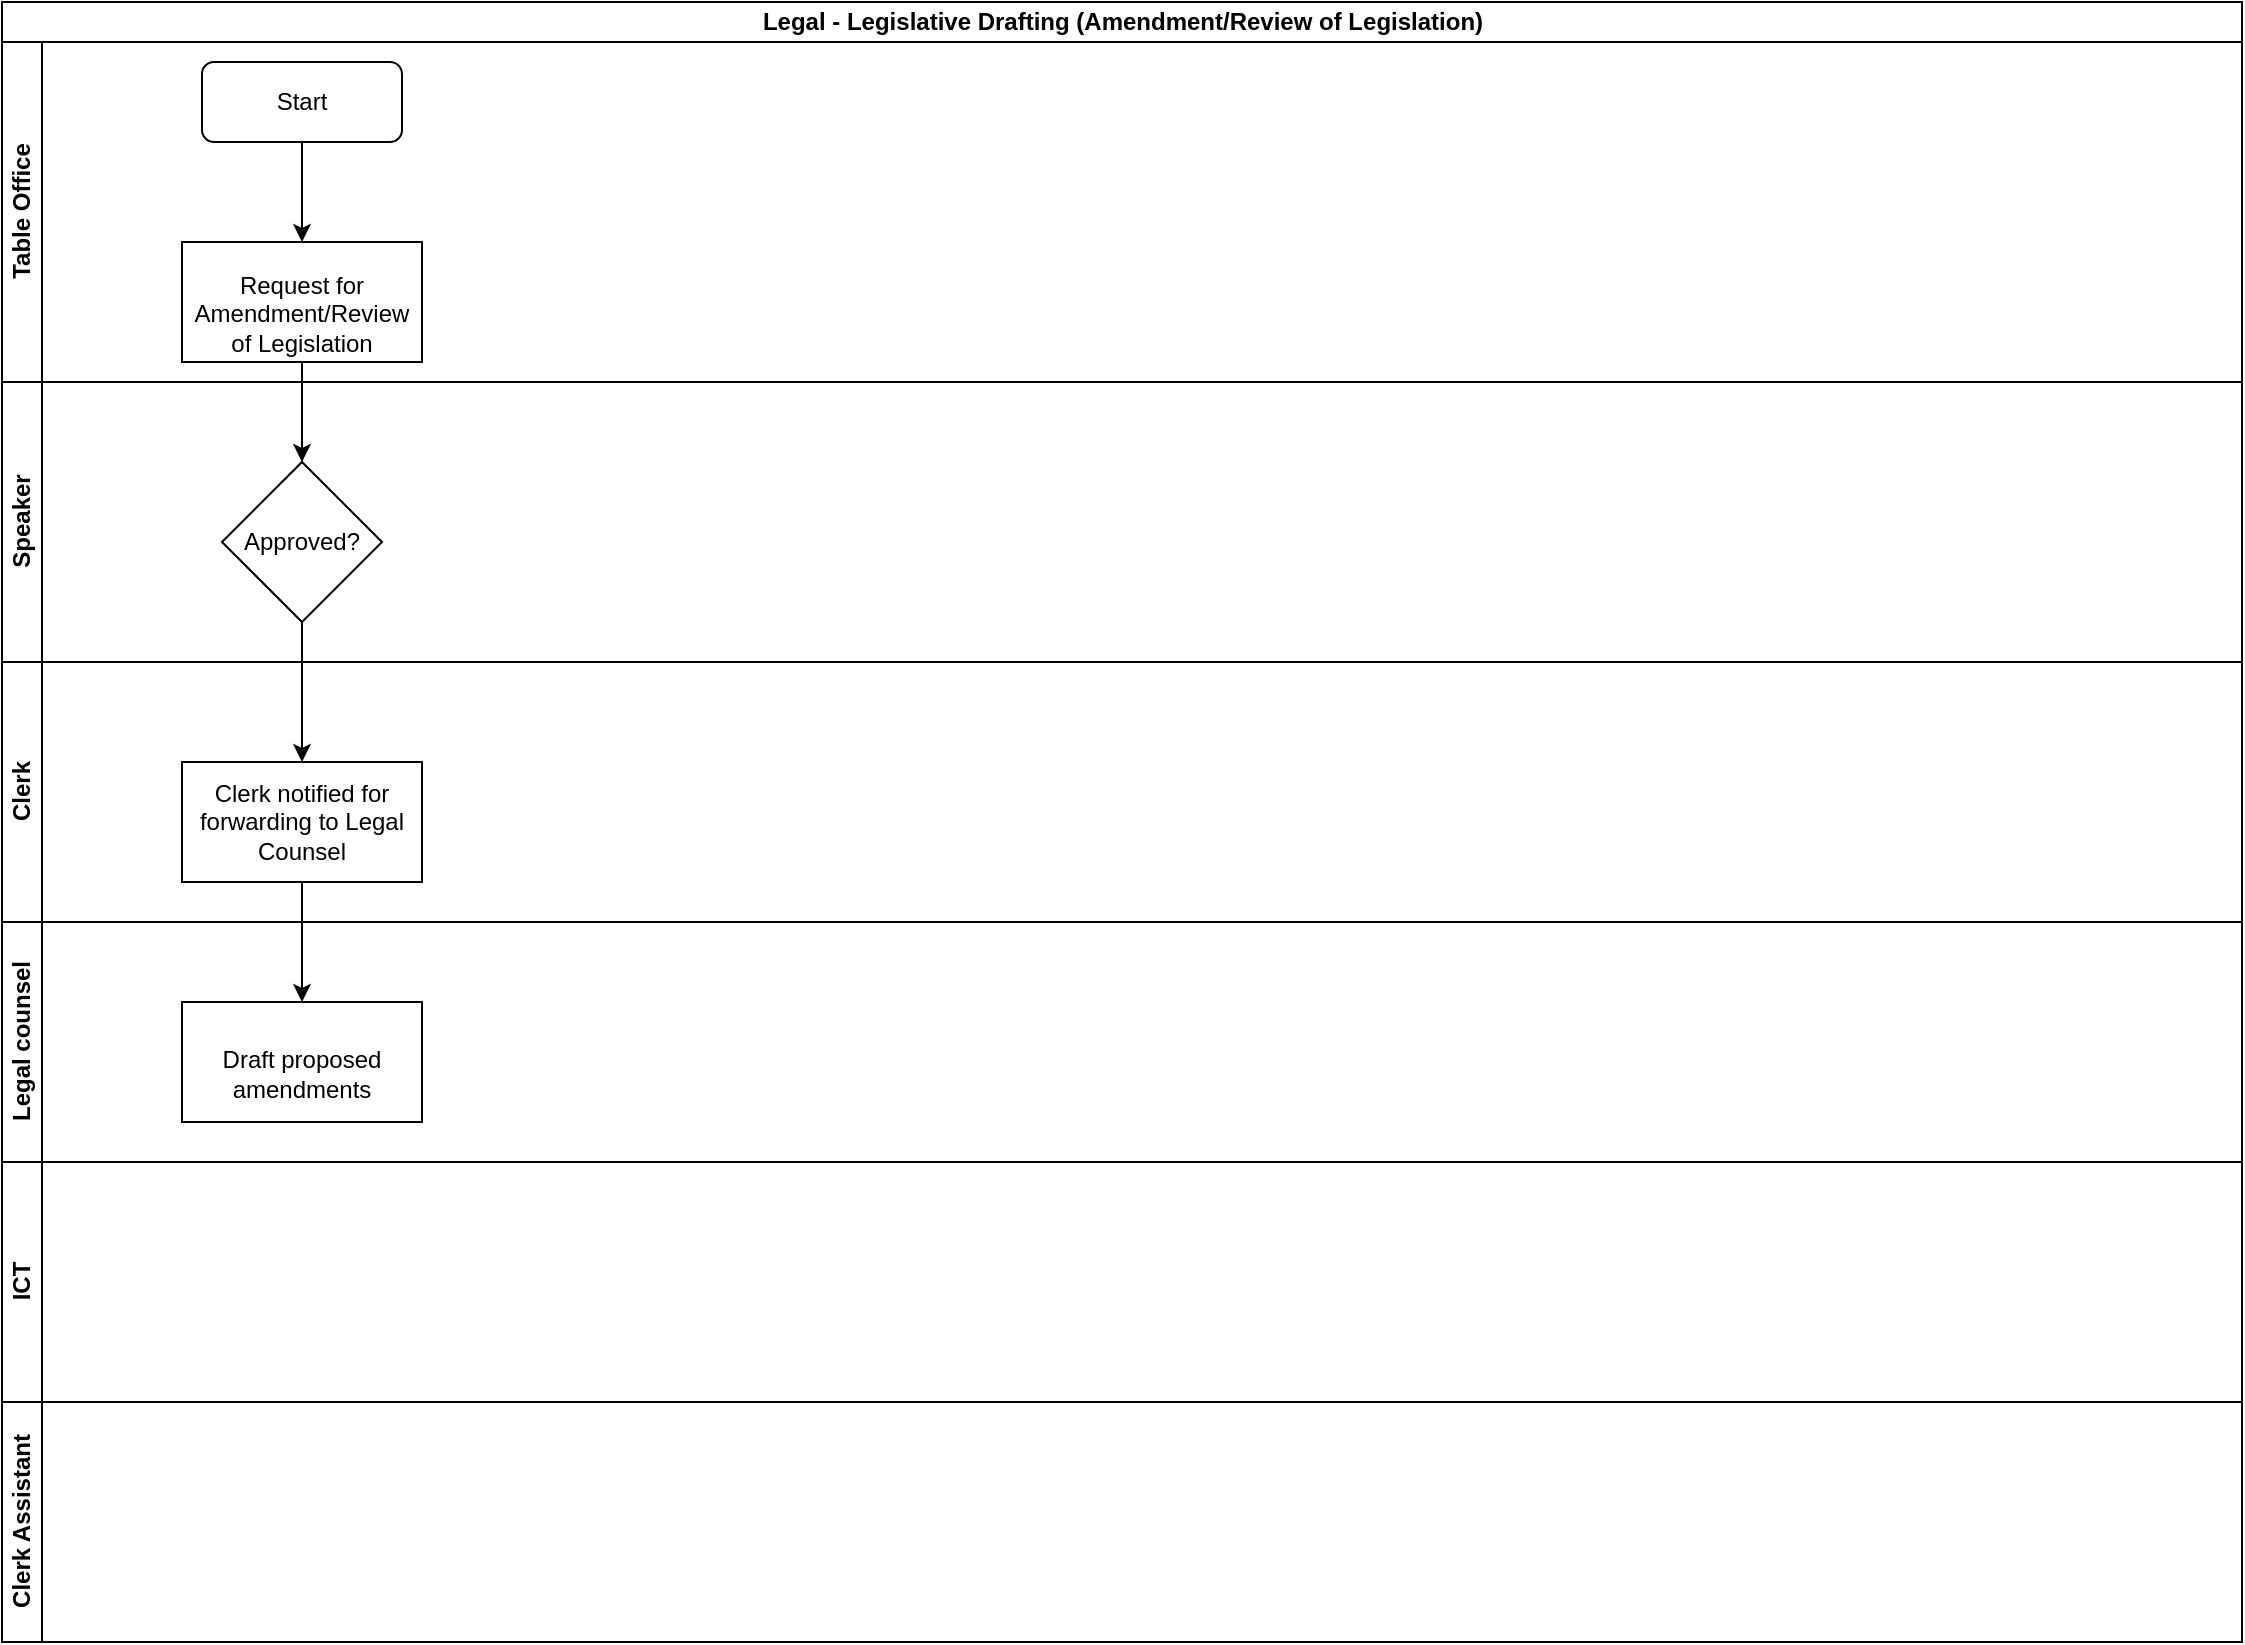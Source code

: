 <mxfile version="13.7.7" type="github">
  <diagram id="rBpneA7ACaGHGkdKhGfu" name="Page-1">
    <mxGraphModel dx="910" dy="487" grid="1" gridSize="10" guides="1" tooltips="1" connect="1" arrows="1" fold="1" page="1" pageScale="1" pageWidth="1169" pageHeight="827" math="0" shadow="0">
      <root>
        <mxCell id="0" />
        <mxCell id="1" parent="0" />
        <mxCell id="KdFxd-YrfLyibWVKEqrB-1" value="Legal - Legislative Drafting (Amendment/Review of Legislation)" style="swimlane;html=1;childLayout=stackLayout;resizeParent=1;resizeParentMax=0;horizontal=1;startSize=20;horizontalStack=0;" vertex="1" parent="1">
          <mxGeometry x="30" y="20" width="1120" height="820" as="geometry" />
        </mxCell>
        <mxCell id="KdFxd-YrfLyibWVKEqrB-2" value="Table Office" style="swimlane;html=1;startSize=20;horizontal=0;" vertex="1" parent="KdFxd-YrfLyibWVKEqrB-1">
          <mxGeometry y="20" width="1120" height="170" as="geometry" />
        </mxCell>
        <mxCell id="KdFxd-YrfLyibWVKEqrB-8" value="Start" style="rounded=1;whiteSpace=wrap;html=1;" vertex="1" parent="KdFxd-YrfLyibWVKEqrB-2">
          <mxGeometry x="100" y="10" width="100" height="40" as="geometry" />
        </mxCell>
        <mxCell id="KdFxd-YrfLyibWVKEqrB-9" value="&lt;p class=&quot;western&quot; style=&quot;margin-bottom: 0in&quot; lang=&quot;en-GB&quot;&gt;&lt;br/&gt;Request for Amendment/Review of Legislation&lt;/p&gt;&lt;br/&gt;" style="rounded=0;whiteSpace=wrap;html=1;" vertex="1" parent="KdFxd-YrfLyibWVKEqrB-2">
          <mxGeometry x="90" y="100" width="120" height="60" as="geometry" />
        </mxCell>
        <mxCell id="KdFxd-YrfLyibWVKEqrB-11" value="" style="edgeStyle=orthogonalEdgeStyle;rounded=0;orthogonalLoop=1;jettySize=auto;html=1;entryX=0.5;entryY=0;entryDx=0;entryDy=0;" edge="1" parent="KdFxd-YrfLyibWVKEqrB-2" source="KdFxd-YrfLyibWVKEqrB-8" target="KdFxd-YrfLyibWVKEqrB-9">
          <mxGeometry relative="1" as="geometry">
            <mxPoint x="150" y="120" as="targetPoint" />
          </mxGeometry>
        </mxCell>
        <mxCell id="KdFxd-YrfLyibWVKEqrB-3" value="Speaker" style="swimlane;html=1;startSize=20;horizontal=0;" vertex="1" parent="KdFxd-YrfLyibWVKEqrB-1">
          <mxGeometry y="190" width="1120" height="140" as="geometry" />
        </mxCell>
        <mxCell id="KdFxd-YrfLyibWVKEqrB-12" value="Approved?" style="rhombus;whiteSpace=wrap;html=1;rounded=0;" vertex="1" parent="KdFxd-YrfLyibWVKEqrB-3">
          <mxGeometry x="110" y="40" width="80" height="80" as="geometry" />
        </mxCell>
        <mxCell id="KdFxd-YrfLyibWVKEqrB-4" value="Clerk" style="swimlane;html=1;startSize=20;horizontal=0;" vertex="1" parent="KdFxd-YrfLyibWVKEqrB-1">
          <mxGeometry y="330" width="1120" height="130" as="geometry" />
        </mxCell>
        <mxCell id="KdFxd-YrfLyibWVKEqrB-14" value="Clerk notified for forwarding to Legal Counsel" style="whiteSpace=wrap;html=1;rounded=0;" vertex="1" parent="KdFxd-YrfLyibWVKEqrB-4">
          <mxGeometry x="90" y="50" width="120" height="60" as="geometry" />
        </mxCell>
        <mxCell id="KdFxd-YrfLyibWVKEqrB-5" value="Legal counsel" style="swimlane;html=1;startSize=20;horizontal=0;" vertex="1" parent="KdFxd-YrfLyibWVKEqrB-1">
          <mxGeometry y="460" width="1120" height="120" as="geometry" />
        </mxCell>
        <mxCell id="KdFxd-YrfLyibWVKEqrB-16" value="&lt;p class=&quot;western&quot; style=&quot;margin-bottom: 0in&quot; lang=&quot;en-GB&quot;&gt;&lt;br/&gt;Draft proposed amendments&lt;/p&gt;&lt;br/&gt;" style="whiteSpace=wrap;html=1;rounded=0;" vertex="1" parent="KdFxd-YrfLyibWVKEqrB-5">
          <mxGeometry x="90" y="40" width="120" height="60" as="geometry" />
        </mxCell>
        <mxCell id="KdFxd-YrfLyibWVKEqrB-6" value="ICT" style="swimlane;html=1;startSize=20;horizontal=0;" vertex="1" parent="KdFxd-YrfLyibWVKEqrB-1">
          <mxGeometry y="580" width="1120" height="120" as="geometry" />
        </mxCell>
        <mxCell id="KdFxd-YrfLyibWVKEqrB-7" value="Clerk Assistant" style="swimlane;html=1;startSize=20;horizontal=0;" vertex="1" parent="KdFxd-YrfLyibWVKEqrB-1">
          <mxGeometry y="700" width="1120" height="120" as="geometry" />
        </mxCell>
        <mxCell id="KdFxd-YrfLyibWVKEqrB-13" value="" style="edgeStyle=orthogonalEdgeStyle;rounded=0;orthogonalLoop=1;jettySize=auto;html=1;" edge="1" parent="KdFxd-YrfLyibWVKEqrB-1" source="KdFxd-YrfLyibWVKEqrB-9" target="KdFxd-YrfLyibWVKEqrB-12">
          <mxGeometry relative="1" as="geometry" />
        </mxCell>
        <mxCell id="KdFxd-YrfLyibWVKEqrB-15" value="" style="edgeStyle=orthogonalEdgeStyle;rounded=0;orthogonalLoop=1;jettySize=auto;html=1;" edge="1" parent="KdFxd-YrfLyibWVKEqrB-1" source="KdFxd-YrfLyibWVKEqrB-12" target="KdFxd-YrfLyibWVKEqrB-14">
          <mxGeometry relative="1" as="geometry" />
        </mxCell>
        <mxCell id="KdFxd-YrfLyibWVKEqrB-17" value="" style="edgeStyle=orthogonalEdgeStyle;rounded=0;orthogonalLoop=1;jettySize=auto;html=1;" edge="1" parent="KdFxd-YrfLyibWVKEqrB-1" source="KdFxd-YrfLyibWVKEqrB-14" target="KdFxd-YrfLyibWVKEqrB-16">
          <mxGeometry relative="1" as="geometry" />
        </mxCell>
      </root>
    </mxGraphModel>
  </diagram>
</mxfile>
